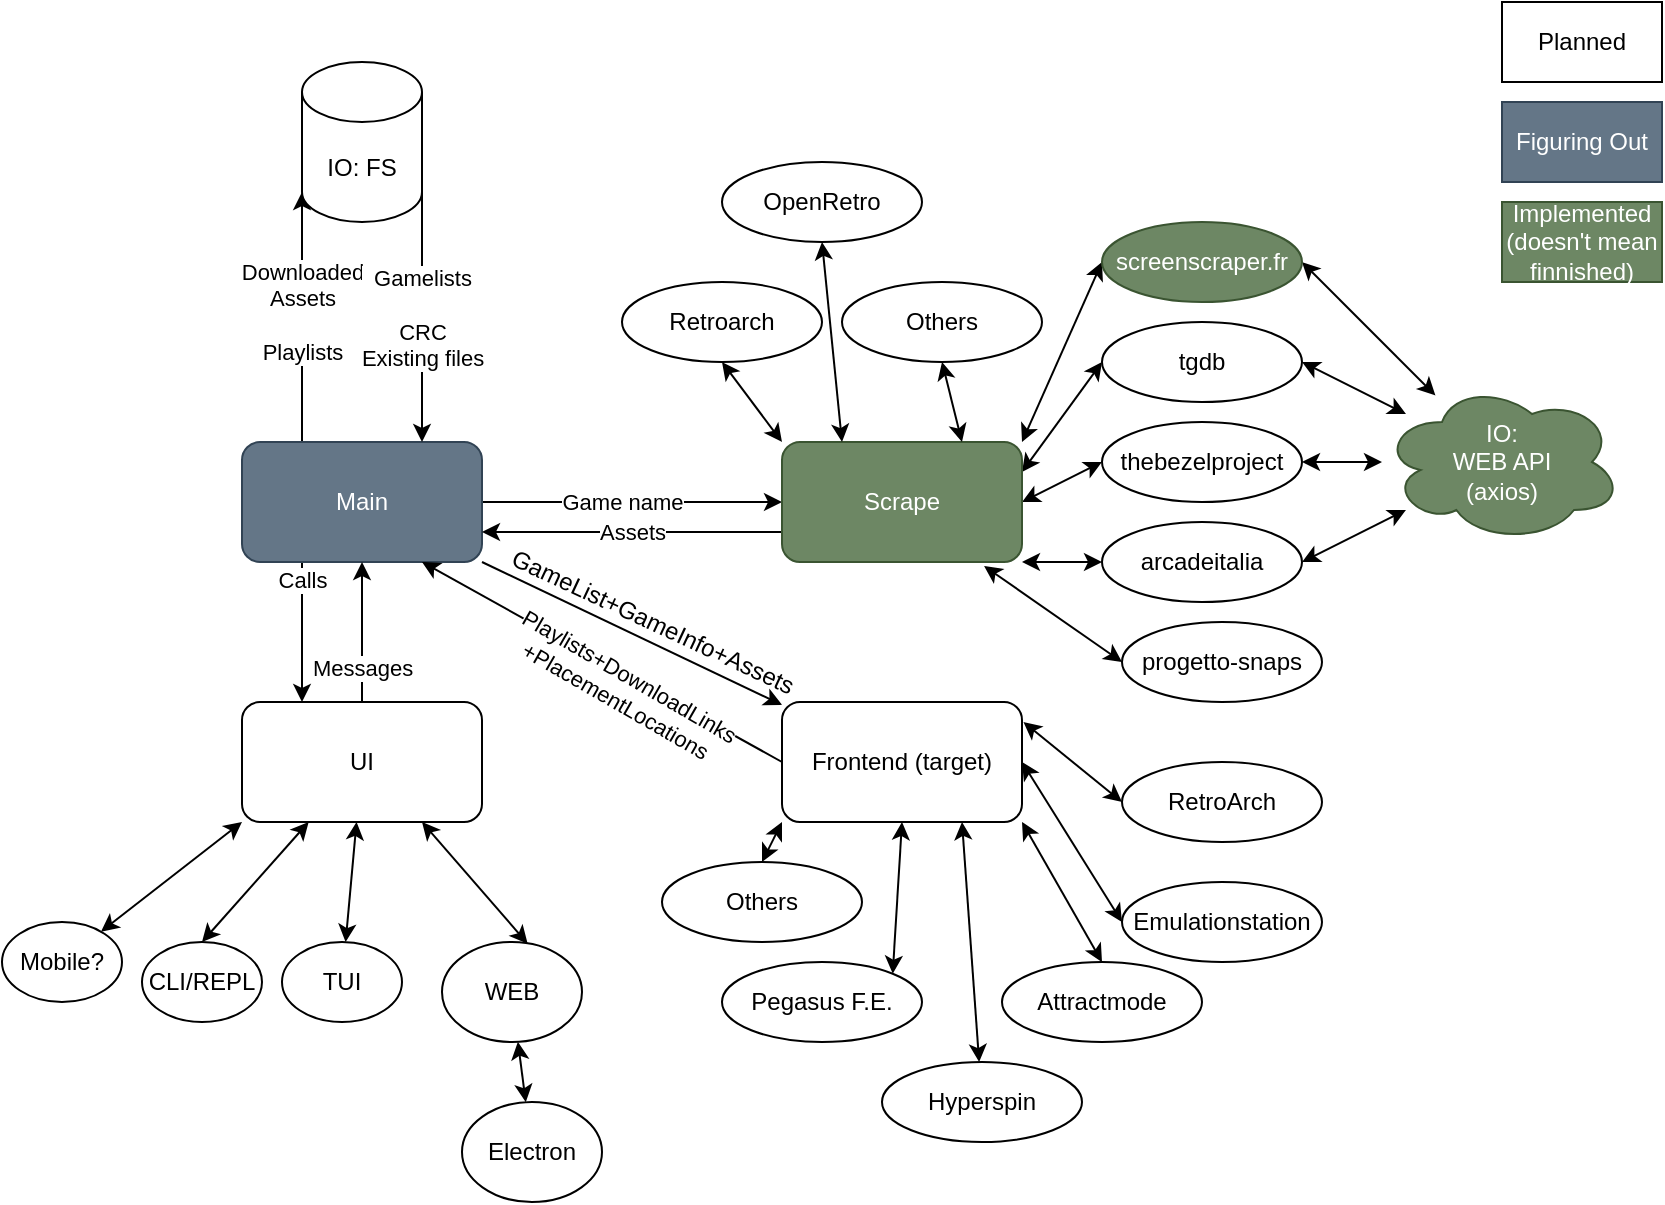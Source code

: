 <mxfile>
    <diagram id="Uc35llXCPW4GRCEIMwHU" name="Page-1">
        <mxGraphModel dx="436" dy="262" grid="1" gridSize="10" guides="1" tooltips="1" connect="1" arrows="1" fold="1" page="1" pageScale="1" pageWidth="850" pageHeight="1100" math="0" shadow="0">
            <root>
                <mxCell id="0"/>
                <mxCell id="1" parent="0"/>
                <mxCell id="15" value="Calls" style="edgeStyle=none;html=1;exitX=0.25;exitY=1;exitDx=0;exitDy=0;entryX=0.25;entryY=0;entryDx=0;entryDy=0;startArrow=none;startFill=0;endArrow=classic;endFill=1;" parent="1" source="2" target="3" edge="1">
                    <mxGeometry x="-0.75" relative="1" as="geometry">
                        <mxPoint as="offset"/>
                    </mxGeometry>
                </mxCell>
                <mxCell id="20" value="Game name" style="edgeStyle=none;html=1;exitX=1;exitY=0.5;exitDx=0;exitDy=0;entryX=0;entryY=0.5;entryDx=0;entryDy=0;startArrow=none;startFill=0;endArrow=classic;endFill=1;" parent="1" source="2" target="19" edge="1">
                    <mxGeometry x="-0.067" relative="1" as="geometry">
                        <mxPoint as="offset"/>
                    </mxGeometry>
                </mxCell>
                <mxCell id="46" style="edgeStyle=none;html=1;exitX=1;exitY=1;exitDx=0;exitDy=0;startArrow=none;startFill=0;endArrow=classic;endFill=1;" parent="1" source="2" target="30" edge="1">
                    <mxGeometry relative="1" as="geometry"/>
                </mxCell>
                <mxCell id="72" value="Downloaded&lt;br&gt;Assets&lt;br&gt;&lt;br&gt;Playlists" style="edgeStyle=none;html=1;exitX=0.25;exitY=0;exitDx=0;exitDy=0;entryX=0;entryY=1;entryDx=0;entryDy=-15;entryPerimeter=0;" edge="1" parent="1" source="2" target="49">
                    <mxGeometry x="0.043" relative="1" as="geometry">
                        <mxPoint as="offset"/>
                    </mxGeometry>
                </mxCell>
                <mxCell id="2" value="Main" style="rounded=1;whiteSpace=wrap;html=1;fillColor=#647687;fontColor=#ffffff;strokeColor=#314354;" parent="1" vertex="1">
                    <mxGeometry x="130" y="230" width="120" height="60" as="geometry"/>
                </mxCell>
                <mxCell id="9" style="edgeStyle=none;html=1;exitX=0.25;exitY=1;exitDx=0;exitDy=0;entryX=0.422;entryY=-0.042;entryDx=0;entryDy=0;entryPerimeter=0;strokeColor=none;startArrow=classic;startFill=1;" parent="1" source="3" target="5" edge="1">
                    <mxGeometry relative="1" as="geometry"/>
                </mxCell>
                <mxCell id="12" style="edgeStyle=none;html=1;exitX=0.75;exitY=1;exitDx=0;exitDy=0;entryX=0.612;entryY=0.017;entryDx=0;entryDy=0;entryPerimeter=0;startArrow=classic;startFill=1;endArrow=classic;endFill=1;" parent="1" source="3" target="7" edge="1">
                    <mxGeometry relative="1" as="geometry"/>
                </mxCell>
                <mxCell id="13" style="edgeStyle=none;html=1;startArrow=classic;startFill=1;endArrow=classic;endFill=1;" parent="1" source="3" target="5" edge="1">
                    <mxGeometry relative="1" as="geometry"/>
                </mxCell>
                <mxCell id="14" style="edgeStyle=none;html=1;entryX=0.5;entryY=0;entryDx=0;entryDy=0;startArrow=classic;startFill=1;endArrow=classic;endFill=1;" parent="1" source="3" target="4" edge="1">
                    <mxGeometry relative="1" as="geometry"/>
                </mxCell>
                <mxCell id="16" value="Messages" style="edgeStyle=none;html=1;exitX=0.5;exitY=0;exitDx=0;exitDy=0;entryX=0.5;entryY=1;entryDx=0;entryDy=0;startArrow=none;startFill=0;endArrow=classic;endFill=1;" parent="1" source="3" target="2" edge="1">
                    <mxGeometry x="-0.5" relative="1" as="geometry">
                        <mxPoint as="offset"/>
                    </mxGeometry>
                </mxCell>
                <mxCell id="62" style="edgeStyle=none;html=1;exitX=0;exitY=1;exitDx=0;exitDy=0;startArrow=classic;startFill=1;" parent="1" source="3" target="63" edge="1">
                    <mxGeometry relative="1" as="geometry">
                        <mxPoint x="70.0" y="470" as="targetPoint"/>
                    </mxGeometry>
                </mxCell>
                <mxCell id="3" value="UI" style="rounded=1;whiteSpace=wrap;html=1;" parent="1" vertex="1">
                    <mxGeometry x="130" y="360" width="120" height="60" as="geometry"/>
                </mxCell>
                <mxCell id="4" value="CLI/REPL" style="ellipse;whiteSpace=wrap;html=1;shadow=0;" parent="1" vertex="1">
                    <mxGeometry x="80" y="480" width="60" height="40" as="geometry"/>
                </mxCell>
                <mxCell id="5" value="TUI" style="ellipse;whiteSpace=wrap;html=1;" parent="1" vertex="1">
                    <mxGeometry x="150" y="480" width="60" height="40" as="geometry"/>
                </mxCell>
                <mxCell id="6" value="Electron" style="ellipse;whiteSpace=wrap;html=1;" parent="1" vertex="1">
                    <mxGeometry x="240" y="560" width="70" height="50" as="geometry"/>
                </mxCell>
                <mxCell id="8" style="edgeStyle=none;html=1;startArrow=classic;startFill=1;" parent="1" source="7" target="6" edge="1">
                    <mxGeometry relative="1" as="geometry"/>
                </mxCell>
                <mxCell id="7" value="WEB" style="ellipse;whiteSpace=wrap;html=1;" parent="1" vertex="1">
                    <mxGeometry x="230" y="480" width="70" height="50" as="geometry"/>
                </mxCell>
                <mxCell id="21" value="Assets" style="edgeStyle=none;html=1;exitX=0;exitY=0.75;exitDx=0;exitDy=0;entryX=1;entryY=0.75;entryDx=0;entryDy=0;startArrow=none;startFill=0;endArrow=classic;endFill=1;" parent="1" source="19" target="2" edge="1">
                    <mxGeometry relative="1" as="geometry"/>
                </mxCell>
                <mxCell id="26" style="edgeStyle=none;html=1;exitX=1;exitY=0;exitDx=0;exitDy=0;entryX=0;entryY=0.5;entryDx=0;entryDy=0;startArrow=classic;startFill=1;endArrow=classic;endFill=1;" parent="1" source="19" target="22" edge="1">
                    <mxGeometry relative="1" as="geometry"/>
                </mxCell>
                <mxCell id="27" style="edgeStyle=none;html=1;exitX=1;exitY=0.25;exitDx=0;exitDy=0;entryX=0;entryY=0.5;entryDx=0;entryDy=0;startArrow=classic;startFill=1;endArrow=classic;endFill=1;" parent="1" source="19" target="23" edge="1">
                    <mxGeometry relative="1" as="geometry"/>
                </mxCell>
                <mxCell id="28" style="edgeStyle=none;html=1;exitX=1;exitY=0.5;exitDx=0;exitDy=0;entryX=0;entryY=0.5;entryDx=0;entryDy=0;startArrow=classic;startFill=1;endArrow=classic;endFill=1;" parent="1" source="19" target="24" edge="1">
                    <mxGeometry relative="1" as="geometry"/>
                </mxCell>
                <mxCell id="29" style="edgeStyle=none;html=1;exitX=1;exitY=1;exitDx=0;exitDy=0;entryX=0;entryY=0.5;entryDx=0;entryDy=0;startArrow=classic;startFill=1;endArrow=classic;endFill=1;" parent="1" source="19" target="25" edge="1">
                    <mxGeometry relative="1" as="geometry"/>
                </mxCell>
                <mxCell id="19" value="Scrape" style="rounded=1;whiteSpace=wrap;html=1;fillColor=#6d8764;fontColor=#ffffff;strokeColor=#3A5431;" parent="1" vertex="1">
                    <mxGeometry x="400" y="230" width="120" height="60" as="geometry"/>
                </mxCell>
                <mxCell id="34" style="edgeStyle=none;html=1;exitX=1;exitY=0.5;exitDx=0;exitDy=0;startArrow=classic;startFill=1;endArrow=classic;endFill=1;" parent="1" source="22" target="33" edge="1">
                    <mxGeometry relative="1" as="geometry"/>
                </mxCell>
                <mxCell id="22" value="screenscraper.fr" style="ellipse;whiteSpace=wrap;html=1;fillColor=#6d8764;fontColor=#ffffff;strokeColor=#3A5431;" parent="1" vertex="1">
                    <mxGeometry x="560" y="120" width="100" height="40" as="geometry"/>
                </mxCell>
                <mxCell id="35" style="edgeStyle=none;html=1;exitX=1;exitY=0.5;exitDx=0;exitDy=0;startArrow=classic;startFill=1;endArrow=classic;endFill=1;" parent="1" source="23" target="33" edge="1">
                    <mxGeometry relative="1" as="geometry"/>
                </mxCell>
                <mxCell id="23" value="tgdb" style="ellipse;whiteSpace=wrap;html=1;" parent="1" vertex="1">
                    <mxGeometry x="560" y="170" width="100" height="40" as="geometry"/>
                </mxCell>
                <mxCell id="36" style="edgeStyle=none;html=1;exitX=1;exitY=0.5;exitDx=0;exitDy=0;startArrow=classic;startFill=1;endArrow=classic;endFill=1;" parent="1" source="24" target="33" edge="1">
                    <mxGeometry relative="1" as="geometry"/>
                </mxCell>
                <mxCell id="24" value="thebezelproject" style="ellipse;whiteSpace=wrap;html=1;" parent="1" vertex="1">
                    <mxGeometry x="560" y="220" width="100" height="40" as="geometry"/>
                </mxCell>
                <mxCell id="37" style="edgeStyle=none;html=1;exitX=1;exitY=0.5;exitDx=0;exitDy=0;startArrow=classic;startFill=1;endArrow=classic;endFill=1;" parent="1" source="25" target="33" edge="1">
                    <mxGeometry relative="1" as="geometry"/>
                </mxCell>
                <mxCell id="25" value="arcadeitalia" style="ellipse;whiteSpace=wrap;html=1;" parent="1" vertex="1">
                    <mxGeometry x="560" y="270" width="100" height="40" as="geometry"/>
                </mxCell>
                <mxCell id="44" style="edgeStyle=none;html=1;exitX=1;exitY=1;exitDx=0;exitDy=0;entryX=0.5;entryY=0;entryDx=0;entryDy=0;startArrow=classic;startFill=1;endArrow=classic;endFill=1;" parent="1" source="30" target="39" edge="1">
                    <mxGeometry relative="1" as="geometry"/>
                </mxCell>
                <mxCell id="45" style="edgeStyle=none;html=1;startArrow=classic;startFill=1;endArrow=classic;endFill=1;exitX=0.75;exitY=1;exitDx=0;exitDy=0;" parent="1" source="30" target="40" edge="1">
                    <mxGeometry relative="1" as="geometry"/>
                </mxCell>
                <mxCell id="69" style="edgeStyle=none;html=1;exitX=0;exitY=0.5;exitDx=0;exitDy=0;entryX=0.75;entryY=1;entryDx=0;entryDy=0;" edge="1" parent="1" source="30" target="2">
                    <mxGeometry relative="1" as="geometry"/>
                </mxCell>
                <mxCell id="71" value="Playlists+DownloadLinks&lt;br&gt;+PlacementLocations" style="edgeLabel;html=1;align=center;verticalAlign=middle;resizable=0;points=[];rotation=30;" vertex="1" connectable="0" parent="69">
                    <mxGeometry x="-0.286" y="-2" relative="1" as="geometry">
                        <mxPoint x="-17" as="offset"/>
                    </mxGeometry>
                </mxCell>
                <mxCell id="30" value="Frontend (target)" style="rounded=1;whiteSpace=wrap;html=1;" parent="1" vertex="1">
                    <mxGeometry x="400" y="360" width="120" height="60" as="geometry"/>
                </mxCell>
                <mxCell id="41" style="edgeStyle=none;html=1;exitX=0;exitY=0.5;exitDx=0;exitDy=0;entryX=1.006;entryY=0.167;entryDx=0;entryDy=0;entryPerimeter=0;startArrow=classic;startFill=1;endArrow=classic;endFill=1;" parent="1" source="32" target="30" edge="1">
                    <mxGeometry relative="1" as="geometry"/>
                </mxCell>
                <mxCell id="32" value="RetroArch" style="ellipse;whiteSpace=wrap;html=1;" parent="1" vertex="1">
                    <mxGeometry x="570" y="390" width="100" height="40" as="geometry"/>
                </mxCell>
                <mxCell id="33" value="IO:&lt;br&gt;WEB API&lt;br&gt;(axios)" style="ellipse;shape=cloud;whiteSpace=wrap;html=1;fillColor=#6d8764;fontColor=#ffffff;strokeColor=#3A5431;" parent="1" vertex="1">
                    <mxGeometry x="700" y="200" width="120" height="80" as="geometry"/>
                </mxCell>
                <mxCell id="42" style="edgeStyle=none;html=1;exitX=0;exitY=0.5;exitDx=0;exitDy=0;entryX=1;entryY=0.5;entryDx=0;entryDy=0;startArrow=classic;startFill=1;endArrow=classic;endFill=1;" parent="1" source="38" target="30" edge="1">
                    <mxGeometry relative="1" as="geometry"/>
                </mxCell>
                <mxCell id="38" value="Emulationstation" style="ellipse;whiteSpace=wrap;html=1;" parent="1" vertex="1">
                    <mxGeometry x="570" y="450" width="100" height="40" as="geometry"/>
                </mxCell>
                <mxCell id="39" value="Attractmode" style="ellipse;whiteSpace=wrap;html=1;" parent="1" vertex="1">
                    <mxGeometry x="510" y="490" width="100" height="40" as="geometry"/>
                </mxCell>
                <mxCell id="40" value="Hyperspin" style="ellipse;whiteSpace=wrap;html=1;" parent="1" vertex="1">
                    <mxGeometry x="450" y="540" width="100" height="40" as="geometry"/>
                </mxCell>
                <mxCell id="47" value="GameList+GameInfo+Assets" style="text;html=1;align=center;verticalAlign=middle;resizable=0;points=[];autosize=1;strokeColor=none;fillColor=none;rotation=25;" parent="1" vertex="1">
                    <mxGeometry x="250" y="310" width="170" height="20" as="geometry"/>
                </mxCell>
                <mxCell id="73" value="Gamelists&lt;br&gt;&lt;br&gt;CRC&lt;br&gt;Existing files" style="edgeStyle=none;html=1;entryX=0.75;entryY=0;entryDx=0;entryDy=0;exitX=1;exitY=1;exitDx=0;exitDy=-15;exitPerimeter=0;" edge="1" parent="1" source="49" target="2">
                    <mxGeometry relative="1" as="geometry"/>
                </mxCell>
                <mxCell id="49" value="IO: FS" style="shape=cylinder3;whiteSpace=wrap;html=1;boundedLbl=1;backgroundOutline=1;size=15;" parent="1" vertex="1">
                    <mxGeometry x="160" y="40" width="60" height="80" as="geometry"/>
                </mxCell>
                <mxCell id="55" style="edgeStyle=none;html=1;exitX=0;exitY=0.5;exitDx=0;exitDy=0;entryX=0.842;entryY=1.033;entryDx=0;entryDy=0;entryPerimeter=0;startArrow=classic;startFill=1;" parent="1" source="54" target="19" edge="1">
                    <mxGeometry relative="1" as="geometry"/>
                </mxCell>
                <mxCell id="54" value="progetto-snaps" style="ellipse;whiteSpace=wrap;html=1;" parent="1" vertex="1">
                    <mxGeometry x="570" y="320" width="100" height="40" as="geometry"/>
                </mxCell>
                <mxCell id="65" style="edgeStyle=none;html=1;exitX=0.5;exitY=1;exitDx=0;exitDy=0;entryX=0;entryY=0;entryDx=0;entryDy=0;startArrow=classic;startFill=1;" parent="1" source="57" target="19" edge="1">
                    <mxGeometry relative="1" as="geometry"/>
                </mxCell>
                <mxCell id="57" value="Retroarch" style="ellipse;whiteSpace=wrap;html=1;" parent="1" vertex="1">
                    <mxGeometry x="320" y="150" width="100" height="40" as="geometry"/>
                </mxCell>
                <mxCell id="66" style="edgeStyle=none;html=1;exitX=0.5;exitY=1;exitDx=0;exitDy=0;entryX=0.25;entryY=0;entryDx=0;entryDy=0;startArrow=classic;startFill=1;" parent="1" source="58" target="19" edge="1">
                    <mxGeometry relative="1" as="geometry"/>
                </mxCell>
                <mxCell id="58" value="OpenRetro" style="ellipse;whiteSpace=wrap;html=1;" parent="1" vertex="1">
                    <mxGeometry x="370" y="90" width="100" height="40" as="geometry"/>
                </mxCell>
                <mxCell id="64" style="edgeStyle=none;html=1;exitX=0.5;exitY=1;exitDx=0;exitDy=0;entryX=0.75;entryY=0;entryDx=0;entryDy=0;startArrow=classic;startFill=1;" parent="1" source="59" target="19" edge="1">
                    <mxGeometry relative="1" as="geometry"/>
                </mxCell>
                <mxCell id="59" value="Others" style="ellipse;whiteSpace=wrap;html=1;" parent="1" vertex="1">
                    <mxGeometry x="430" y="150" width="100" height="40" as="geometry"/>
                </mxCell>
                <mxCell id="68" style="edgeStyle=none;html=1;exitX=1;exitY=0;exitDx=0;exitDy=0;entryX=0.5;entryY=1;entryDx=0;entryDy=0;startArrow=classic;startFill=1;" parent="1" source="60" target="30" edge="1">
                    <mxGeometry relative="1" as="geometry"/>
                </mxCell>
                <mxCell id="60" value="Pegasus F.E." style="ellipse;whiteSpace=wrap;html=1;" parent="1" vertex="1">
                    <mxGeometry x="370" y="490" width="100" height="40" as="geometry"/>
                </mxCell>
                <mxCell id="67" style="edgeStyle=none;html=1;exitX=0.5;exitY=0;exitDx=0;exitDy=0;entryX=0;entryY=1;entryDx=0;entryDy=0;startArrow=classic;startFill=1;" parent="1" source="61" target="30" edge="1">
                    <mxGeometry relative="1" as="geometry"/>
                </mxCell>
                <mxCell id="61" value="Others" style="ellipse;whiteSpace=wrap;html=1;" parent="1" vertex="1">
                    <mxGeometry x="340" y="440" width="100" height="40" as="geometry"/>
                </mxCell>
                <mxCell id="63" value="Mobile?" style="ellipse;whiteSpace=wrap;html=1;shadow=0;" parent="1" vertex="1">
                    <mxGeometry x="10" y="470" width="60" height="40" as="geometry"/>
                </mxCell>
                <mxCell id="76" value="Planned" style="rounded=0;whiteSpace=wrap;html=1;" vertex="1" parent="1">
                    <mxGeometry x="760" y="10" width="80" height="40" as="geometry"/>
                </mxCell>
                <mxCell id="77" value="Figuring Out" style="rounded=0;whiteSpace=wrap;html=1;fillColor=#647687;fontColor=#ffffff;strokeColor=#314354;" vertex="1" parent="1">
                    <mxGeometry x="760" y="60" width="80" height="40" as="geometry"/>
                </mxCell>
                <mxCell id="78" value="Implemented&lt;br&gt;(doesn't mean finnished)" style="rounded=0;whiteSpace=wrap;html=1;fillColor=#6d8764;fontColor=#ffffff;strokeColor=#3A5431;" vertex="1" parent="1">
                    <mxGeometry x="760" y="110" width="80" height="40" as="geometry"/>
                </mxCell>
            </root>
        </mxGraphModel>
    </diagram>
</mxfile>